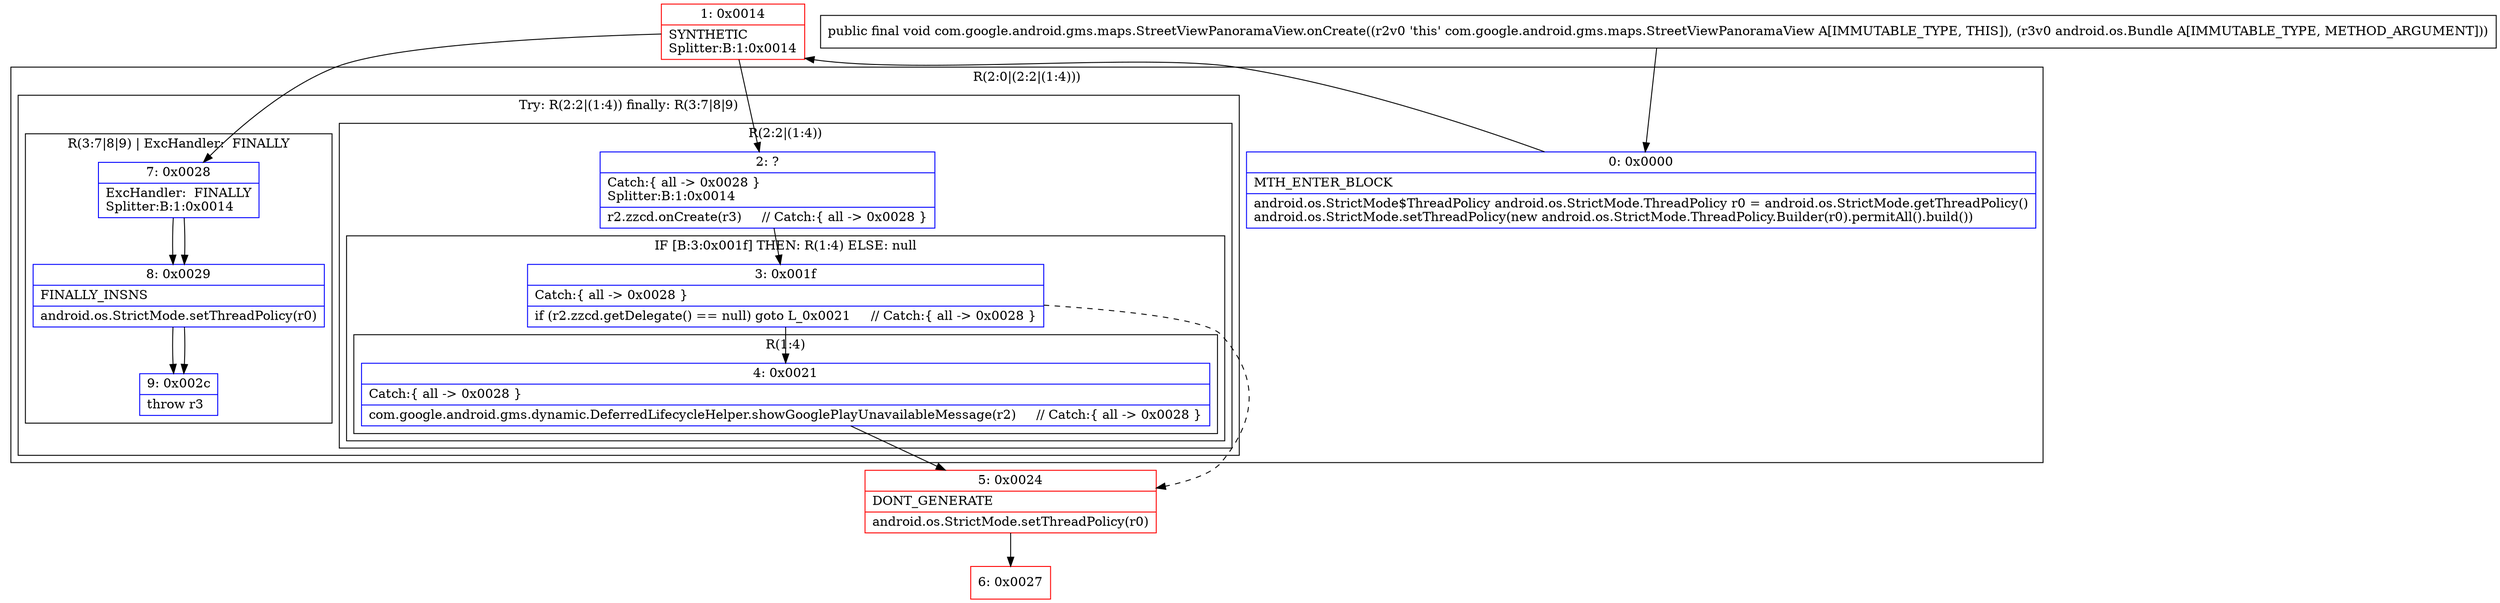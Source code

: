 digraph "CFG forcom.google.android.gms.maps.StreetViewPanoramaView.onCreate(Landroid\/os\/Bundle;)V" {
subgraph cluster_Region_427470748 {
label = "R(2:0|(2:2|(1:4)))";
node [shape=record,color=blue];
Node_0 [shape=record,label="{0\:\ 0x0000|MTH_ENTER_BLOCK\l|android.os.StrictMode$ThreadPolicy android.os.StrictMode.ThreadPolicy r0 = android.os.StrictMode.getThreadPolicy()\landroid.os.StrictMode.setThreadPolicy(new android.os.StrictMode.ThreadPolicy.Builder(r0).permitAll().build())\l}"];
subgraph cluster_TryCatchRegion_991436553 {
label = "Try: R(2:2|(1:4)) finally: R(3:7|8|9)";
node [shape=record,color=blue];
subgraph cluster_Region_298871560 {
label = "R(2:2|(1:4))";
node [shape=record,color=blue];
Node_2 [shape=record,label="{2\:\ ?|Catch:\{ all \-\> 0x0028 \}\lSplitter:B:1:0x0014\l|r2.zzcd.onCreate(r3)     \/\/ Catch:\{ all \-\> 0x0028 \}\l}"];
subgraph cluster_IfRegion_453892632 {
label = "IF [B:3:0x001f] THEN: R(1:4) ELSE: null";
node [shape=record,color=blue];
Node_3 [shape=record,label="{3\:\ 0x001f|Catch:\{ all \-\> 0x0028 \}\l|if (r2.zzcd.getDelegate() == null) goto L_0x0021     \/\/ Catch:\{ all \-\> 0x0028 \}\l}"];
subgraph cluster_Region_1863763860 {
label = "R(1:4)";
node [shape=record,color=blue];
Node_4 [shape=record,label="{4\:\ 0x0021|Catch:\{ all \-\> 0x0028 \}\l|com.google.android.gms.dynamic.DeferredLifecycleHelper.showGooglePlayUnavailableMessage(r2)     \/\/ Catch:\{ all \-\> 0x0028 \}\l}"];
}
}
}
subgraph cluster_Region_1830631886 {
label = "R(3:7|8|9) | ExcHandler:  FINALLY\l";
node [shape=record,color=blue];
Node_7 [shape=record,label="{7\:\ 0x0028|ExcHandler:  FINALLY\lSplitter:B:1:0x0014\l}"];
Node_8 [shape=record,label="{8\:\ 0x0029|FINALLY_INSNS\l|android.os.StrictMode.setThreadPolicy(r0)\l}"];
Node_9 [shape=record,label="{9\:\ 0x002c|throw r3\l}"];
}
}
}
subgraph cluster_Region_1830631886 {
label = "R(3:7|8|9) | ExcHandler:  FINALLY\l";
node [shape=record,color=blue];
Node_7 [shape=record,label="{7\:\ 0x0028|ExcHandler:  FINALLY\lSplitter:B:1:0x0014\l}"];
Node_8 [shape=record,label="{8\:\ 0x0029|FINALLY_INSNS\l|android.os.StrictMode.setThreadPolicy(r0)\l}"];
Node_9 [shape=record,label="{9\:\ 0x002c|throw r3\l}"];
}
Node_1 [shape=record,color=red,label="{1\:\ 0x0014|SYNTHETIC\lSplitter:B:1:0x0014\l}"];
Node_5 [shape=record,color=red,label="{5\:\ 0x0024|DONT_GENERATE\l|android.os.StrictMode.setThreadPolicy(r0)\l}"];
Node_6 [shape=record,color=red,label="{6\:\ 0x0027}"];
MethodNode[shape=record,label="{public final void com.google.android.gms.maps.StreetViewPanoramaView.onCreate((r2v0 'this' com.google.android.gms.maps.StreetViewPanoramaView A[IMMUTABLE_TYPE, THIS]), (r3v0 android.os.Bundle A[IMMUTABLE_TYPE, METHOD_ARGUMENT])) }"];
MethodNode -> Node_0;
Node_0 -> Node_1;
Node_2 -> Node_3;
Node_3 -> Node_4;
Node_3 -> Node_5[style=dashed];
Node_4 -> Node_5;
Node_7 -> Node_8;
Node_8 -> Node_9;
Node_7 -> Node_8;
Node_8 -> Node_9;
Node_1 -> Node_2;
Node_1 -> Node_7;
Node_5 -> Node_6;
}

